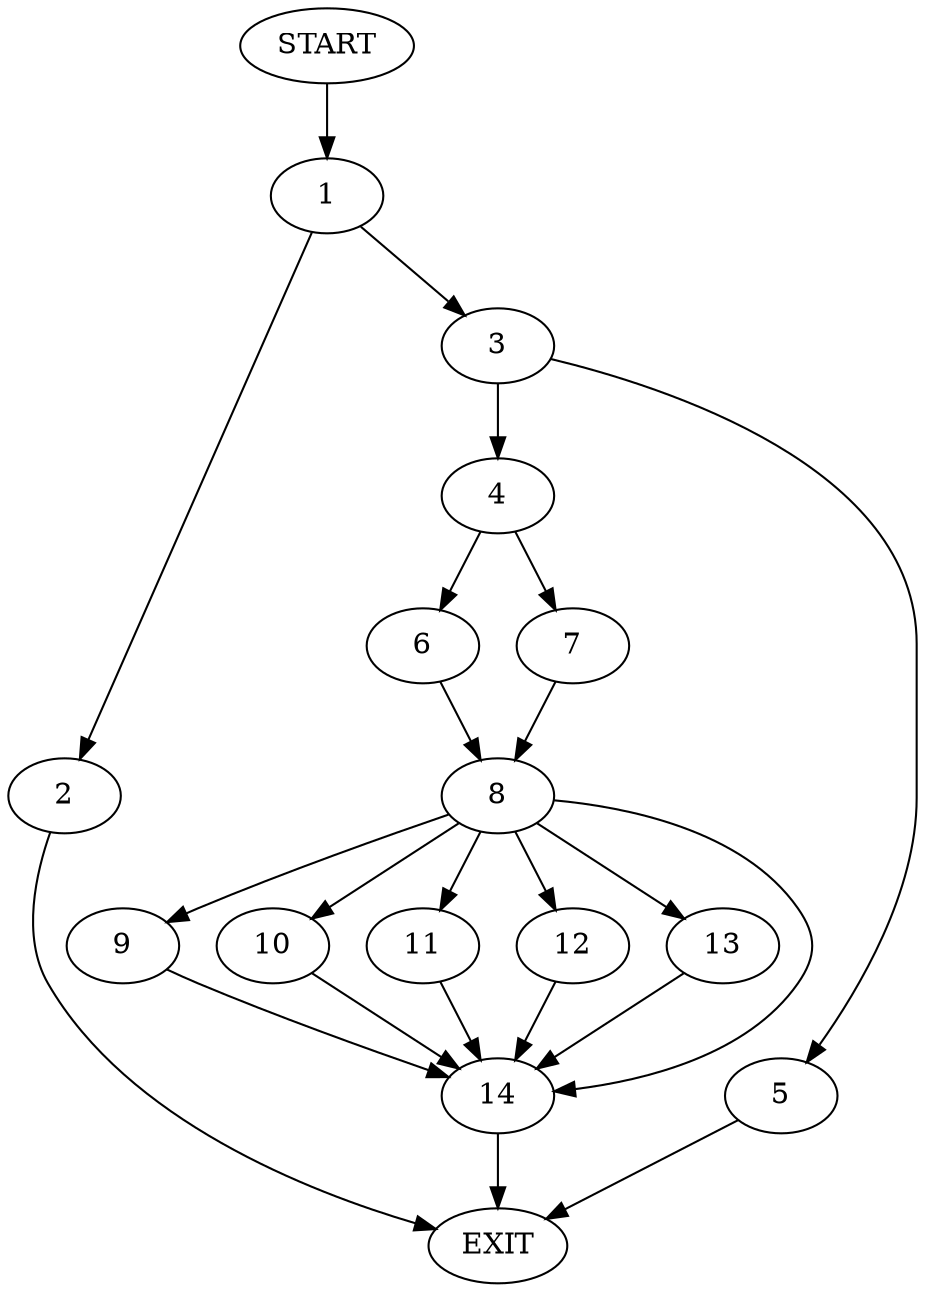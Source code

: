 digraph {
0 [label="START"]
15 [label="EXIT"]
0 -> 1
1 -> 2
1 -> 3
2 -> 15
3 -> 4
3 -> 5
4 -> 6
4 -> 7
5 -> 15
6 -> 8
7 -> 8
8 -> 9
8 -> 10
8 -> 11
8 -> 12
8 -> 13
8 -> 14
10 -> 14
14 -> 15
11 -> 14
12 -> 14
13 -> 14
9 -> 14
}
